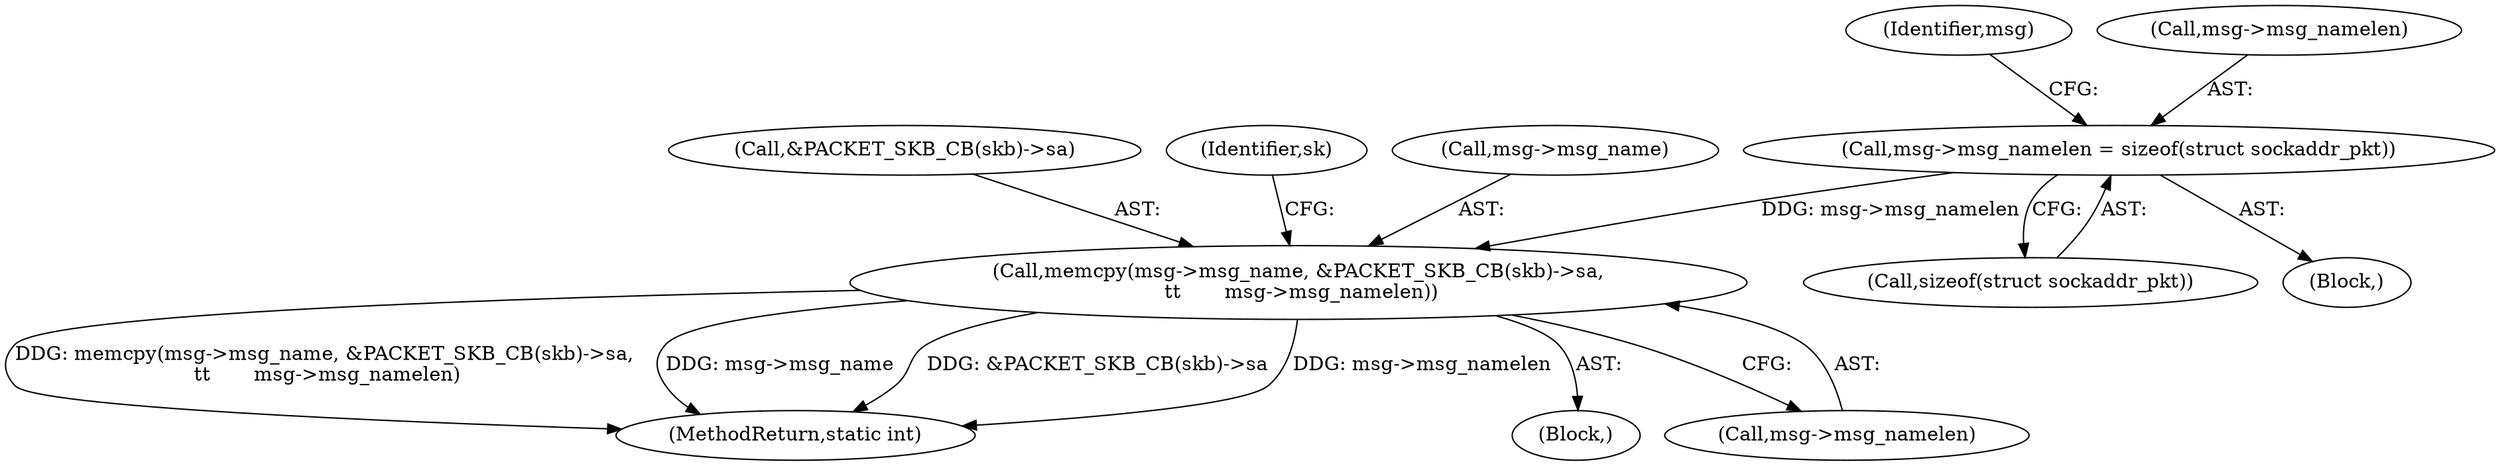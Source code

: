 digraph "0_linux_f3d3342602f8bcbf37d7c46641cb9bca7618eb1c_26@API" {
"1000394" [label="(Call,msg->msg_namelen = sizeof(struct sockaddr_pkt))"];
"1000412" [label="(Call,memcpy(msg->msg_name, &PACKET_SKB_CB(skb)->sa,\n \t\t       msg->msg_namelen))"];
"1000527" [label="(MethodReturn,static int)"];
"1000394" [label="(Call,msg->msg_namelen = sizeof(struct sockaddr_pkt))"];
"1000414" [label="(Identifier,msg)"];
"1000395" [label="(Call,msg->msg_namelen)"];
"1000398" [label="(Call,sizeof(struct sockaddr_pkt))"];
"1000416" [label="(Call,&PACKET_SKB_CB(skb)->sa)"];
"1000427" [label="(Identifier,sk)"];
"1000386" [label="(Block,)"];
"1000412" [label="(Call,memcpy(msg->msg_name, &PACKET_SKB_CB(skb)->sa,\n \t\t       msg->msg_namelen))"];
"1000413" [label="(Call,msg->msg_name)"];
"1000393" [label="(Block,)"];
"1000421" [label="(Call,msg->msg_namelen)"];
"1000394" -> "1000393"  [label="AST: "];
"1000394" -> "1000398"  [label="CFG: "];
"1000395" -> "1000394"  [label="AST: "];
"1000398" -> "1000394"  [label="AST: "];
"1000414" -> "1000394"  [label="CFG: "];
"1000394" -> "1000412"  [label="DDG: msg->msg_namelen"];
"1000412" -> "1000386"  [label="AST: "];
"1000412" -> "1000421"  [label="CFG: "];
"1000413" -> "1000412"  [label="AST: "];
"1000416" -> "1000412"  [label="AST: "];
"1000421" -> "1000412"  [label="AST: "];
"1000427" -> "1000412"  [label="CFG: "];
"1000412" -> "1000527"  [label="DDG: memcpy(msg->msg_name, &PACKET_SKB_CB(skb)->sa,\n \t\t       msg->msg_namelen)"];
"1000412" -> "1000527"  [label="DDG: msg->msg_name"];
"1000412" -> "1000527"  [label="DDG: &PACKET_SKB_CB(skb)->sa"];
"1000412" -> "1000527"  [label="DDG: msg->msg_namelen"];
}
